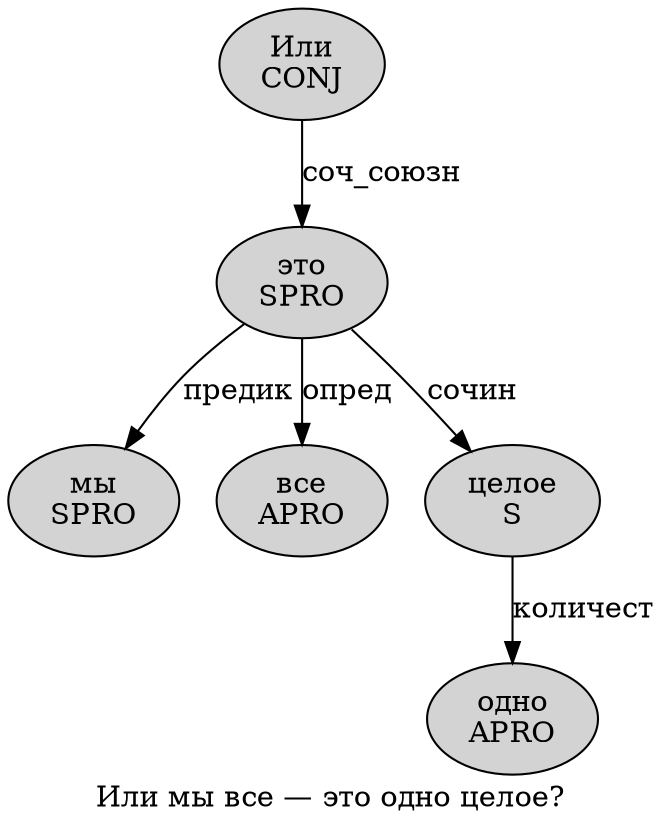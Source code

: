 digraph SENTENCE_2142 {
	graph [label="Или мы все — это одно целое?"]
	node [style=filled]
		0 [label="Или
CONJ" color="" fillcolor=lightgray penwidth=1 shape=ellipse]
		1 [label="мы
SPRO" color="" fillcolor=lightgray penwidth=1 shape=ellipse]
		2 [label="все
APRO" color="" fillcolor=lightgray penwidth=1 shape=ellipse]
		4 [label="это
SPRO" color="" fillcolor=lightgray penwidth=1 shape=ellipse]
		5 [label="одно
APRO" color="" fillcolor=lightgray penwidth=1 shape=ellipse]
		6 [label="целое
S" color="" fillcolor=lightgray penwidth=1 shape=ellipse]
			4 -> 1 [label="предик"]
			4 -> 2 [label="опред"]
			4 -> 6 [label="сочин"]
			6 -> 5 [label="количест"]
			0 -> 4 [label="соч_союзн"]
}